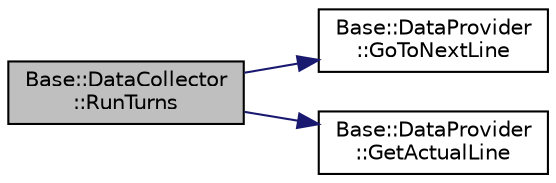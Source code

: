 digraph "Base::DataCollector::RunTurns"
{
  edge [fontname="Helvetica",fontsize="10",labelfontname="Helvetica",labelfontsize="10"];
  node [fontname="Helvetica",fontsize="10",shape=record];
  rankdir="LR";
  Node1 [label="Base::DataCollector\l::RunTurns",height=0.2,width=0.4,color="black", fillcolor="grey75", style="filled" fontcolor="black"];
  Node1 -> Node2 [color="midnightblue",fontsize="10",style="solid",fontname="Helvetica"];
  Node2 [label="Base::DataProvider\l::GoToNextLine",height=0.2,width=0.4,color="black", fillcolor="white", style="filled",URL="$classBase_1_1DataProvider.html#abb41c42389ba1f6875b8927edd8fbf44"];
  Node1 -> Node3 [color="midnightblue",fontsize="10",style="solid",fontname="Helvetica"];
  Node3 [label="Base::DataProvider\l::GetActualLine",height=0.2,width=0.4,color="black", fillcolor="white", style="filled",URL="$classBase_1_1DataProvider.html#aa0732191de813f04ef15e71dc38a2a2a"];
}
